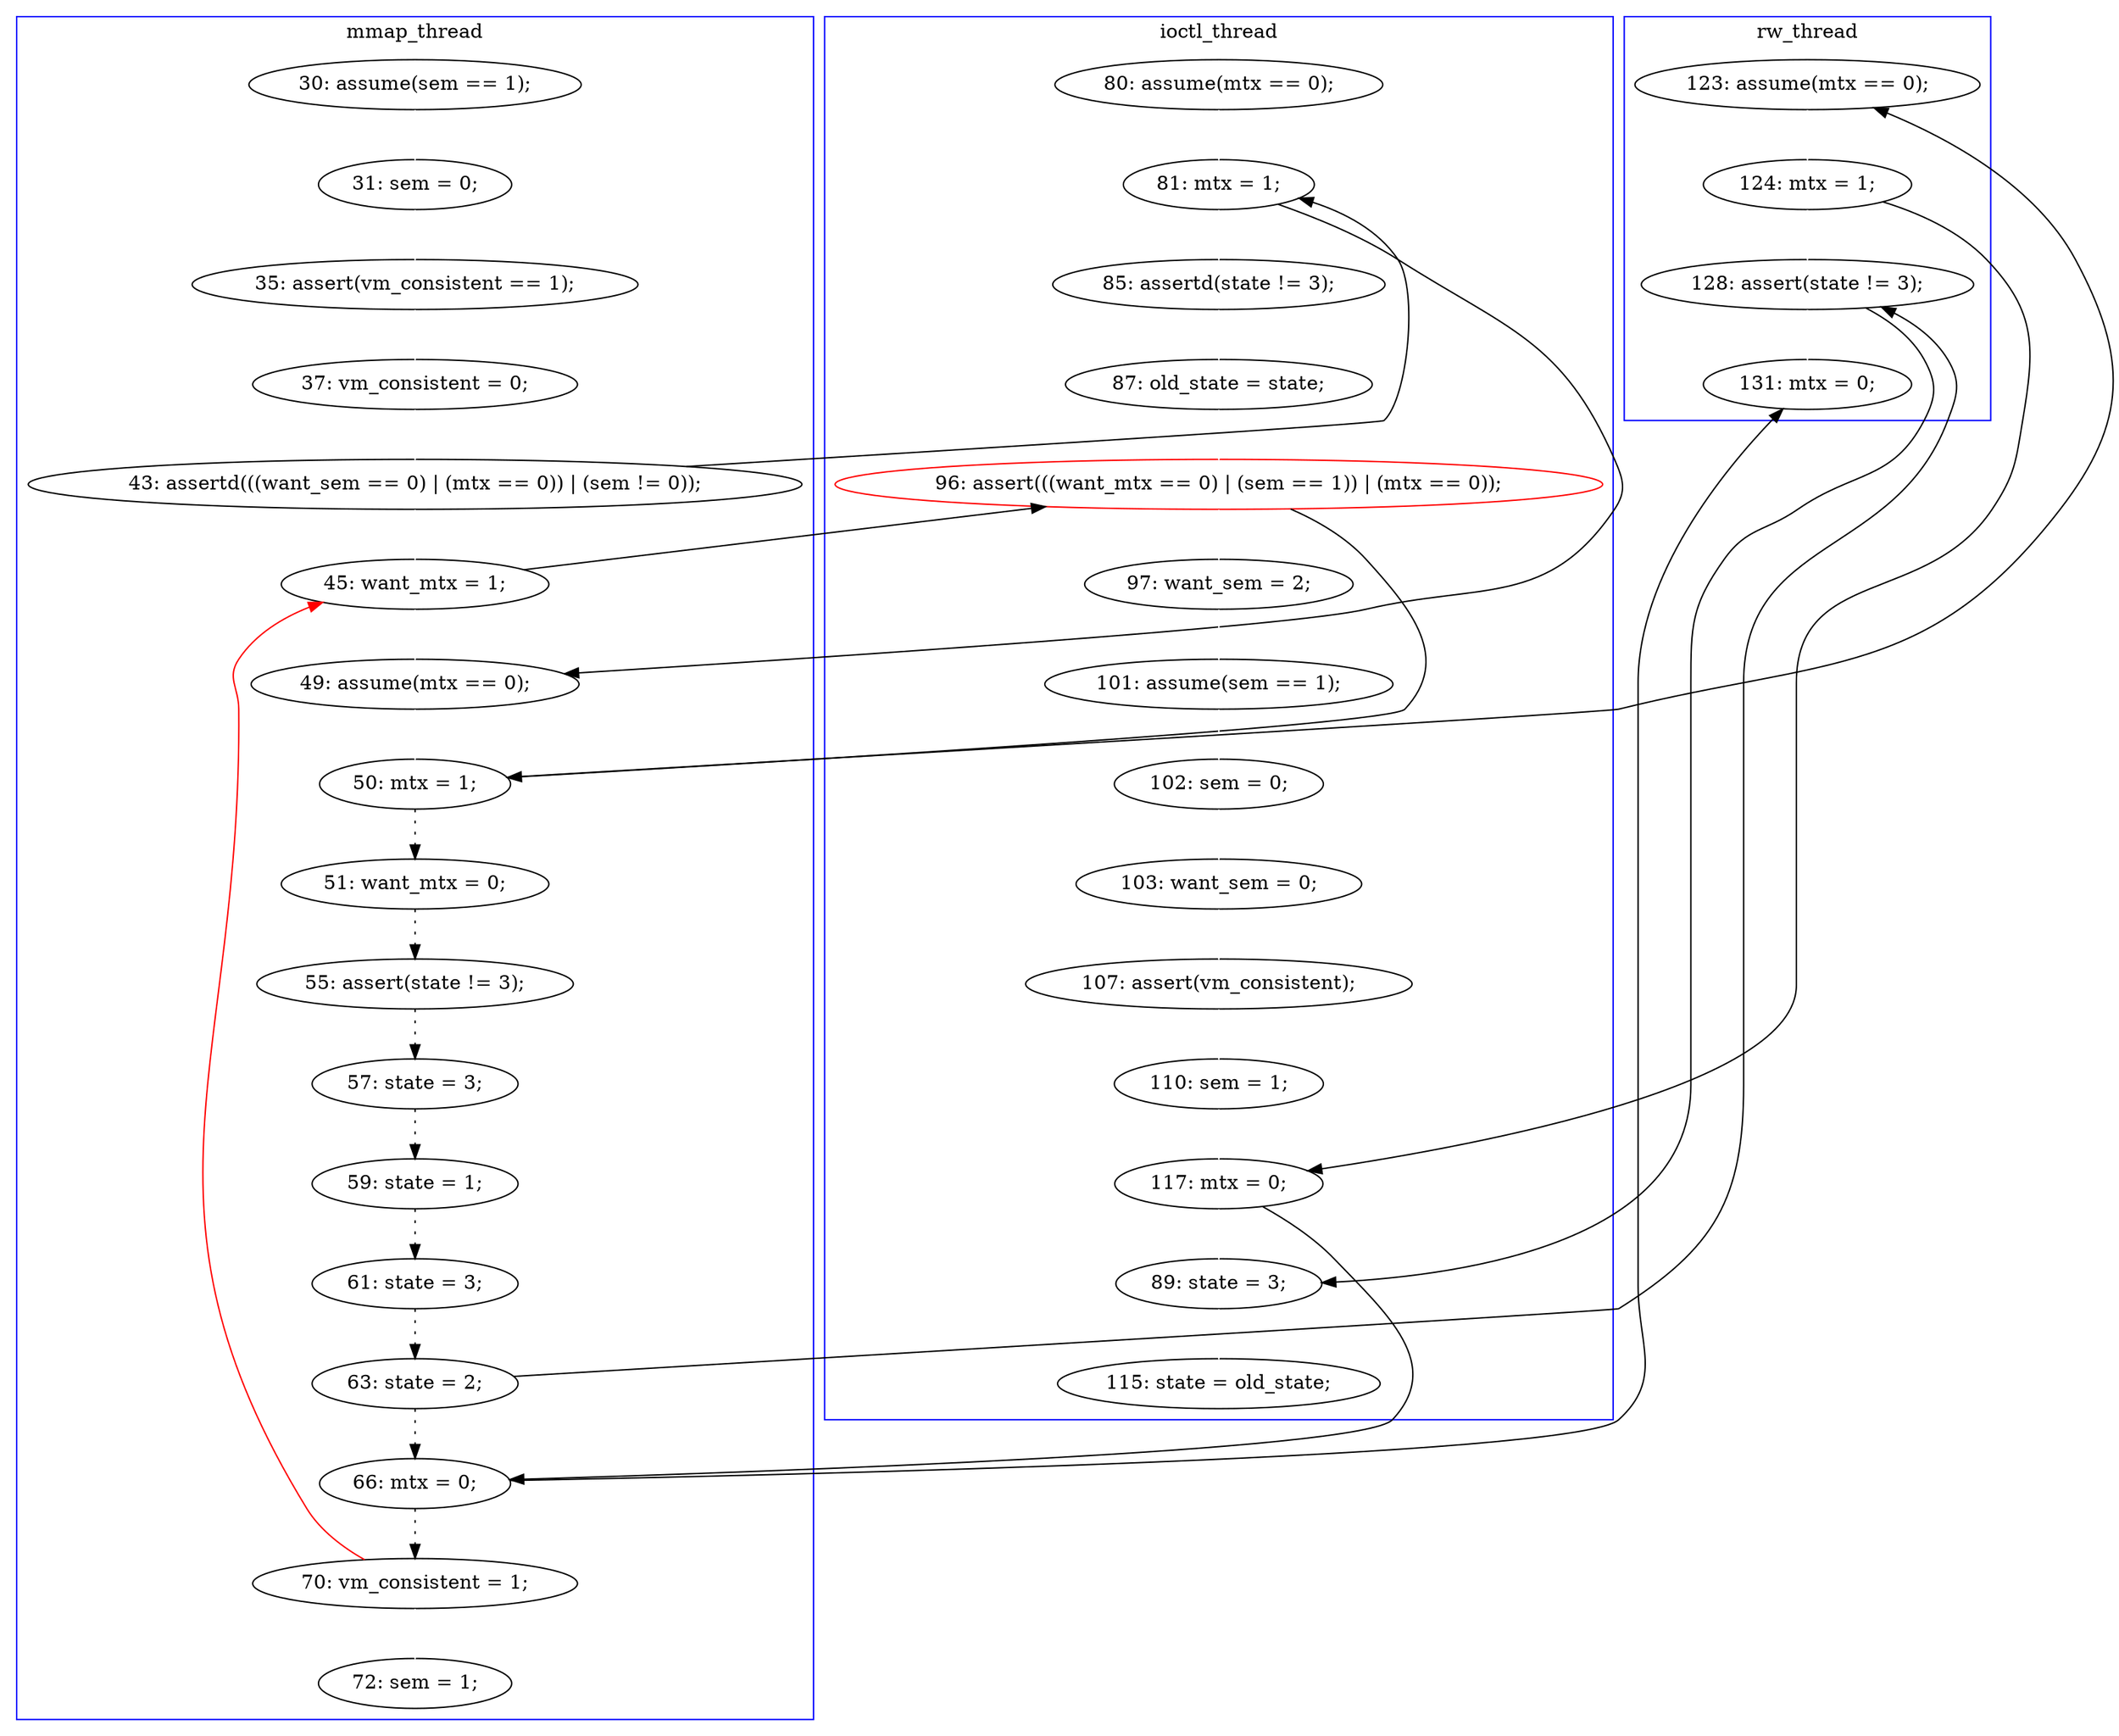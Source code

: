 digraph Counterexample {
	54 -> 55 [color = white, style = solid]
	20 -> 22 [color = white, style = solid]
	11 -> 12 [color = white, style = solid]
	34 -> 35 [color = black, style = dotted]
	45 -> 15 [color = red, style = solid, constraint = false]
	19 -> 20 [color = white, style = solid]
	18 -> 19 [color = white, style = solid]
	40 -> 44 [color = white, style = solid]
	15 -> 24 [color = black, style = solid, constraint = false]
	29 -> 30 [color = white, style = solid]
	35 -> 37 [color = black, style = dotted]
	45 -> 47 [color = white, style = solid]
	25 -> 26 [color = white, style = solid]
	15 -> 25 [color = white, style = solid]
	31 -> 36 [color = white, style = solid]
	42 -> 43 [color = black, style = solid, constraint = false]
	19 -> 25 [color = black, style = solid, constraint = false]
	32 -> 34 [color = black, style = dotted]
	43 -> 46 [color = black, style = solid, constraint = false]
	13 -> 14 [color = white, style = solid]
	42 -> 54 [color = white, style = solid]
	30 -> 31 [color = white, style = solid]
	14 -> 19 [color = black, style = solid, constraint = false]
	12 -> 13 [color = white, style = solid]
	43 -> 45 [color = black, style = dotted]
	38 -> 42 [color = white, style = solid]
	40 -> 42 [color = black, style = solid, constraint = false]
	28 -> 29 [color = white, style = solid]
	44 -> 46 [color = white, style = solid]
	14 -> 15 [color = white, style = solid]
	24 -> 28 [color = white, style = solid]
	22 -> 24 [color = white, style = solid]
	44 -> 54 [color = black, style = solid, constraint = false]
	39 -> 40 [color = white, style = solid]
	26 -> 27 [color = black, style = dotted]
	36 -> 38 [color = white, style = solid]
	41 -> 44 [color = black, style = solid, constraint = false]
	27 -> 32 [color = black, style = dotted]
	37 -> 41 [color = black, style = dotted]
	10 -> 11 [color = white, style = solid]
	41 -> 43 [color = black, style = dotted]
	26 -> 39 [color = black, style = solid, constraint = false]
	24 -> 26 [color = black, style = solid, constraint = false]
	subgraph cluster3 {
		label = rw_thread
		color = blue
		46  [label = "131: mtx = 0;"]
		40  [label = "124: mtx = 1;"]
		39  [label = "123: assume(mtx == 0);"]
		44  [label = "128: assert(state != 3);"]
	}
	subgraph cluster1 {
		label = mmap_thread
		color = blue
		32  [label = "55: assert(state != 3);"]
		27  [label = "51: want_mtx = 0;"]
		14  [label = "43: assertd(((want_sem == 0) | (mtx == 0)) | (sem != 0));"]
		47  [label = "72: sem = 1;"]
		25  [label = "49: assume(mtx == 0);"]
		43  [label = "66: mtx = 0;"]
		12  [label = "35: assert(vm_consistent == 1);"]
		41  [label = "63: state = 2;"]
		26  [label = "50: mtx = 1;"]
		13  [label = "37: vm_consistent = 0;"]
		37  [label = "61: state = 3;"]
		35  [label = "59: state = 1;"]
		34  [label = "57: state = 3;"]
		15  [label = "45: want_mtx = 1;"]
		11  [label = "31: sem = 0;"]
		10  [label = "30: assume(sem == 1);"]
		45  [label = "70: vm_consistent = 1;"]
	}
	subgraph cluster2 {
		label = ioctl_thread
		color = blue
		31  [label = "103: want_sem = 0;"]
		54  [label = "89: state = 3;"]
		20  [label = "85: assertd(state != 3);"]
		36  [label = "107: assert(vm_consistent);"]
		22  [label = "87: old_state = state;"]
		24  [label = "96: assert(((want_mtx == 0) | (sem == 1)) | (mtx == 0));", color = red]
		55  [label = "115: state = old_state;"]
		29  [label = "101: assume(sem == 1);"]
		38  [label = "110: sem = 1;"]
		42  [label = "117: mtx = 0;"]
		19  [label = "81: mtx = 1;"]
		30  [label = "102: sem = 0;"]
		18  [label = "80: assume(mtx == 0);"]
		28  [label = "97: want_sem = 2;"]
	}
}